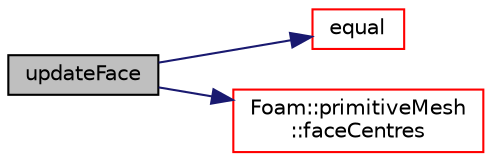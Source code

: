 digraph "updateFace"
{
  bgcolor="transparent";
  edge [fontname="Helvetica",fontsize="10",labelfontname="Helvetica",labelfontsize="10"];
  node [fontname="Helvetica",fontsize="10",shape=record];
  rankdir="LR";
  Node1 [label="updateFace",height=0.2,width=0.4,color="black", fillcolor="grey75", style="filled", fontcolor="black"];
  Node1 -> Node2 [color="midnightblue",fontsize="10",style="solid",fontname="Helvetica"];
  Node2 [label="equal",height=0.2,width=0.4,color="red",URL="$a02603.html#ab20104f56f08ef64409a4147642d8b4d",tooltip="Same (like operator==) "];
  Node1 -> Node3 [color="midnightblue",fontsize="10",style="solid",fontname="Helvetica"];
  Node3 [label="Foam::primitiveMesh\l::faceCentres",height=0.2,width=0.4,color="red",URL="$a02018.html#a56749206c7d38a4c3cfbf4103547e555"];
}
